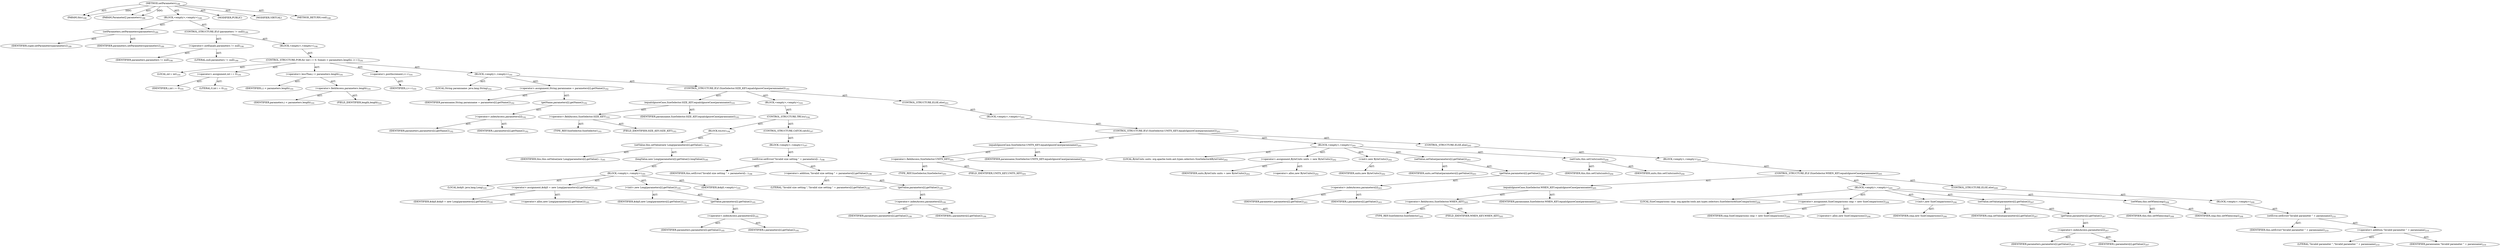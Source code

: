 digraph "setParameters" {  
"111669149701" [label = <(METHOD,setParameters)<SUB>188</SUB>> ]
"115964116994" [label = <(PARAM,this)<SUB>188</SUB>> ]
"115964117003" [label = <(PARAM,Parameter[] parameters)<SUB>188</SUB>> ]
"25769803802" [label = <(BLOCK,&lt;empty&gt;,&lt;empty&gt;)<SUB>188</SUB>> ]
"30064771167" [label = <(setParameters,setParameters(parameters))<SUB>189</SUB>> ]
"68719476802" [label = <(IDENTIFIER,super,setParameters(parameters))<SUB>189</SUB>> ]
"68719476803" [label = <(IDENTIFIER,parameters,setParameters(parameters))<SUB>189</SUB>> ]
"47244640277" [label = <(CONTROL_STRUCTURE,IF,if (parameters != null))<SUB>190</SUB>> ]
"30064771168" [label = <(&lt;operator&gt;.notEquals,parameters != null)<SUB>190</SUB>> ]
"68719476804" [label = <(IDENTIFIER,parameters,parameters != null)<SUB>190</SUB>> ]
"90194313257" [label = <(LITERAL,null,parameters != null)<SUB>190</SUB>> ]
"25769803803" [label = <(BLOCK,&lt;empty&gt;,&lt;empty&gt;)<SUB>190</SUB>> ]
"47244640278" [label = <(CONTROL_STRUCTURE,FOR,for (int i = 0; Some(i &lt; parameters.length); i++))<SUB>191</SUB>> ]
"94489280514" [label = <(LOCAL,int i: int)<SUB>191</SUB>> ]
"30064771169" [label = <(&lt;operator&gt;.assignment,int i = 0)<SUB>191</SUB>> ]
"68719476805" [label = <(IDENTIFIER,i,int i = 0)<SUB>191</SUB>> ]
"90194313258" [label = <(LITERAL,0,int i = 0)<SUB>191</SUB>> ]
"30064771170" [label = <(&lt;operator&gt;.lessThan,i &lt; parameters.length)<SUB>191</SUB>> ]
"68719476806" [label = <(IDENTIFIER,i,i &lt; parameters.length)<SUB>191</SUB>> ]
"30064771171" [label = <(&lt;operator&gt;.fieldAccess,parameters.length)<SUB>191</SUB>> ]
"68719476807" [label = <(IDENTIFIER,parameters,i &lt; parameters.length)<SUB>191</SUB>> ]
"55834574874" [label = <(FIELD_IDENTIFIER,length,length)<SUB>191</SUB>> ]
"30064771172" [label = <(&lt;operator&gt;.postIncrement,i++)<SUB>191</SUB>> ]
"68719476808" [label = <(IDENTIFIER,i,i++)<SUB>191</SUB>> ]
"25769803804" [label = <(BLOCK,&lt;empty&gt;,&lt;empty&gt;)<SUB>191</SUB>> ]
"94489280515" [label = <(LOCAL,String paramname: java.lang.String)<SUB>192</SUB>> ]
"30064771173" [label = <(&lt;operator&gt;.assignment,String paramname = parameters[i].getName())<SUB>192</SUB>> ]
"68719476809" [label = <(IDENTIFIER,paramname,String paramname = parameters[i].getName())<SUB>192</SUB>> ]
"30064771174" [label = <(getName,parameters[i].getName())<SUB>192</SUB>> ]
"30064771175" [label = <(&lt;operator&gt;.indexAccess,parameters[i])<SUB>192</SUB>> ]
"68719476810" [label = <(IDENTIFIER,parameters,parameters[i].getName())<SUB>192</SUB>> ]
"68719476811" [label = <(IDENTIFIER,i,parameters[i].getName())<SUB>192</SUB>> ]
"47244640279" [label = <(CONTROL_STRUCTURE,IF,if (SizeSelector.SIZE_KEY.equalsIgnoreCase(paramname)))<SUB>193</SUB>> ]
"30064771176" [label = <(equalsIgnoreCase,SizeSelector.SIZE_KEY.equalsIgnoreCase(paramname))<SUB>193</SUB>> ]
"30064771177" [label = <(&lt;operator&gt;.fieldAccess,SizeSelector.SIZE_KEY)<SUB>193</SUB>> ]
"180388626432" [label = <(TYPE_REF,SizeSelector,SizeSelector)<SUB>193</SUB>> ]
"55834574875" [label = <(FIELD_IDENTIFIER,SIZE_KEY,SIZE_KEY)<SUB>193</SUB>> ]
"68719476812" [label = <(IDENTIFIER,paramname,SizeSelector.SIZE_KEY.equalsIgnoreCase(paramname))<SUB>193</SUB>> ]
"25769803805" [label = <(BLOCK,&lt;empty&gt;,&lt;empty&gt;)<SUB>193</SUB>> ]
"47244640280" [label = <(CONTROL_STRUCTURE,TRY,try)<SUB>194</SUB>> ]
"25769803806" [label = <(BLOCK,try,try)<SUB>194</SUB>> ]
"30064771178" [label = <(setValue,this.setValue(new Long(parameters[i].getValue()...)<SUB>195</SUB>> ]
"68719476738" [label = <(IDENTIFIER,this,this.setValue(new Long(parameters[i].getValue()...)<SUB>195</SUB>> ]
"30064771179" [label = <(longValue,new Long(parameters[i].getValue()).longValue())<SUB>195</SUB>> ]
"25769803807" [label = <(BLOCK,&lt;empty&gt;,&lt;empty&gt;)<SUB>195</SUB>> ]
"94489280516" [label = <(LOCAL,$obj0: java.lang.Long)<SUB>195</SUB>> ]
"30064771180" [label = <(&lt;operator&gt;.assignment,$obj0 = new Long(parameters[i].getValue()))<SUB>195</SUB>> ]
"68719476813" [label = <(IDENTIFIER,$obj0,$obj0 = new Long(parameters[i].getValue()))<SUB>195</SUB>> ]
"30064771181" [label = <(&lt;operator&gt;.alloc,new Long(parameters[i].getValue()))<SUB>195</SUB>> ]
"30064771182" [label = <(&lt;init&gt;,new Long(parameters[i].getValue()))<SUB>195</SUB>> ]
"68719476814" [label = <(IDENTIFIER,$obj0,new Long(parameters[i].getValue()))<SUB>195</SUB>> ]
"30064771183" [label = <(getValue,parameters[i].getValue())<SUB>195</SUB>> ]
"30064771184" [label = <(&lt;operator&gt;.indexAccess,parameters[i])<SUB>195</SUB>> ]
"68719476815" [label = <(IDENTIFIER,parameters,parameters[i].getValue())<SUB>195</SUB>> ]
"68719476816" [label = <(IDENTIFIER,i,parameters[i].getValue())<SUB>195</SUB>> ]
"68719476817" [label = <(IDENTIFIER,$obj0,&lt;empty&gt;)<SUB>195</SUB>> ]
"47244640281" [label = <(CONTROL_STRUCTURE,CATCH,catch)<SUB>197</SUB>> ]
"25769803808" [label = <(BLOCK,&lt;empty&gt;,&lt;empty&gt;)<SUB>197</SUB>> ]
"30064771185" [label = <(setError,setError(&quot;Invalid size setting &quot; + parameters[i...)<SUB>198</SUB>> ]
"68719476739" [label = <(IDENTIFIER,this,setError(&quot;Invalid size setting &quot; + parameters[i...)<SUB>198</SUB>> ]
"30064771186" [label = <(&lt;operator&gt;.addition,&quot;Invalid size setting &quot; + parameters[i].getValue())<SUB>198</SUB>> ]
"90194313259" [label = <(LITERAL,&quot;Invalid size setting &quot;,&quot;Invalid size setting &quot; + parameters[i].getValue())<SUB>198</SUB>> ]
"30064771187" [label = <(getValue,parameters[i].getValue())<SUB>199</SUB>> ]
"30064771188" [label = <(&lt;operator&gt;.indexAccess,parameters[i])<SUB>199</SUB>> ]
"68719476818" [label = <(IDENTIFIER,parameters,parameters[i].getValue())<SUB>199</SUB>> ]
"68719476819" [label = <(IDENTIFIER,i,parameters[i].getValue())<SUB>199</SUB>> ]
"47244640282" [label = <(CONTROL_STRUCTURE,ELSE,else)<SUB>201</SUB>> ]
"25769803809" [label = <(BLOCK,&lt;empty&gt;,&lt;empty&gt;)<SUB>201</SUB>> ]
"47244640283" [label = <(CONTROL_STRUCTURE,IF,if (SizeSelector.UNITS_KEY.equalsIgnoreCase(paramname)))<SUB>201</SUB>> ]
"30064771189" [label = <(equalsIgnoreCase,SizeSelector.UNITS_KEY.equalsIgnoreCase(paramname))<SUB>201</SUB>> ]
"30064771190" [label = <(&lt;operator&gt;.fieldAccess,SizeSelector.UNITS_KEY)<SUB>201</SUB>> ]
"180388626433" [label = <(TYPE_REF,SizeSelector,SizeSelector)<SUB>201</SUB>> ]
"55834574876" [label = <(FIELD_IDENTIFIER,UNITS_KEY,UNITS_KEY)<SUB>201</SUB>> ]
"68719476820" [label = <(IDENTIFIER,paramname,SizeSelector.UNITS_KEY.equalsIgnoreCase(paramname))<SUB>201</SUB>> ]
"25769803810" [label = <(BLOCK,&lt;empty&gt;,&lt;empty&gt;)<SUB>201</SUB>> ]
"94489280517" [label = <(LOCAL,ByteUnits units: org.apache.tools.ant.types.selectors.SizeSelector$ByteUnits)<SUB>202</SUB>> ]
"30064771191" [label = <(&lt;operator&gt;.assignment,ByteUnits units = new ByteUnits())<SUB>202</SUB>> ]
"68719476821" [label = <(IDENTIFIER,units,ByteUnits units = new ByteUnits())<SUB>202</SUB>> ]
"30064771192" [label = <(&lt;operator&gt;.alloc,new ByteUnits())<SUB>202</SUB>> ]
"30064771193" [label = <(&lt;init&gt;,new ByteUnits())<SUB>202</SUB>> ]
"68719476822" [label = <(IDENTIFIER,units,new ByteUnits())<SUB>202</SUB>> ]
"30064771194" [label = <(setValue,setValue(parameters[i].getValue()))<SUB>203</SUB>> ]
"68719476823" [label = <(IDENTIFIER,units,setValue(parameters[i].getValue()))<SUB>203</SUB>> ]
"30064771195" [label = <(getValue,parameters[i].getValue())<SUB>203</SUB>> ]
"30064771196" [label = <(&lt;operator&gt;.indexAccess,parameters[i])<SUB>203</SUB>> ]
"68719476824" [label = <(IDENTIFIER,parameters,parameters[i].getValue())<SUB>203</SUB>> ]
"68719476825" [label = <(IDENTIFIER,i,parameters[i].getValue())<SUB>203</SUB>> ]
"30064771197" [label = <(setUnits,this.setUnits(units))<SUB>204</SUB>> ]
"68719476740" [label = <(IDENTIFIER,this,this.setUnits(units))<SUB>204</SUB>> ]
"68719476826" [label = <(IDENTIFIER,units,this.setUnits(units))<SUB>204</SUB>> ]
"47244640284" [label = <(CONTROL_STRUCTURE,ELSE,else)<SUB>205</SUB>> ]
"25769803811" [label = <(BLOCK,&lt;empty&gt;,&lt;empty&gt;)<SUB>205</SUB>> ]
"47244640285" [label = <(CONTROL_STRUCTURE,IF,if (SizeSelector.WHEN_KEY.equalsIgnoreCase(paramname)))<SUB>205</SUB>> ]
"30064771198" [label = <(equalsIgnoreCase,SizeSelector.WHEN_KEY.equalsIgnoreCase(paramname))<SUB>205</SUB>> ]
"30064771199" [label = <(&lt;operator&gt;.fieldAccess,SizeSelector.WHEN_KEY)<SUB>205</SUB>> ]
"180388626434" [label = <(TYPE_REF,SizeSelector,SizeSelector)<SUB>205</SUB>> ]
"55834574877" [label = <(FIELD_IDENTIFIER,WHEN_KEY,WHEN_KEY)<SUB>205</SUB>> ]
"68719476827" [label = <(IDENTIFIER,paramname,SizeSelector.WHEN_KEY.equalsIgnoreCase(paramname))<SUB>205</SUB>> ]
"25769803812" [label = <(BLOCK,&lt;empty&gt;,&lt;empty&gt;)<SUB>205</SUB>> ]
"94489280518" [label = <(LOCAL,SizeComparisons cmp: org.apache.tools.ant.types.selectors.SizeSelector$SizeComparisons)<SUB>206</SUB>> ]
"30064771200" [label = <(&lt;operator&gt;.assignment,SizeComparisons cmp = new SizeComparisons())<SUB>206</SUB>> ]
"68719476828" [label = <(IDENTIFIER,cmp,SizeComparisons cmp = new SizeComparisons())<SUB>206</SUB>> ]
"30064771201" [label = <(&lt;operator&gt;.alloc,new SizeComparisons())<SUB>206</SUB>> ]
"30064771202" [label = <(&lt;init&gt;,new SizeComparisons())<SUB>206</SUB>> ]
"68719476829" [label = <(IDENTIFIER,cmp,new SizeComparisons())<SUB>206</SUB>> ]
"30064771203" [label = <(setValue,setValue(parameters[i].getValue()))<SUB>207</SUB>> ]
"68719476830" [label = <(IDENTIFIER,cmp,setValue(parameters[i].getValue()))<SUB>207</SUB>> ]
"30064771204" [label = <(getValue,parameters[i].getValue())<SUB>207</SUB>> ]
"30064771205" [label = <(&lt;operator&gt;.indexAccess,parameters[i])<SUB>207</SUB>> ]
"68719476831" [label = <(IDENTIFIER,parameters,parameters[i].getValue())<SUB>207</SUB>> ]
"68719476832" [label = <(IDENTIFIER,i,parameters[i].getValue())<SUB>207</SUB>> ]
"30064771206" [label = <(setWhen,this.setWhen(cmp))<SUB>208</SUB>> ]
"68719476741" [label = <(IDENTIFIER,this,this.setWhen(cmp))<SUB>208</SUB>> ]
"68719476833" [label = <(IDENTIFIER,cmp,this.setWhen(cmp))<SUB>208</SUB>> ]
"47244640286" [label = <(CONTROL_STRUCTURE,ELSE,else)<SUB>209</SUB>> ]
"25769803813" [label = <(BLOCK,&lt;empty&gt;,&lt;empty&gt;)<SUB>209</SUB>> ]
"30064771207" [label = <(setError,setError(&quot;Invalid parameter &quot; + paramname))<SUB>210</SUB>> ]
"68719476742" [label = <(IDENTIFIER,this,setError(&quot;Invalid parameter &quot; + paramname))<SUB>210</SUB>> ]
"30064771208" [label = <(&lt;operator&gt;.addition,&quot;Invalid parameter &quot; + paramname)<SUB>210</SUB>> ]
"90194313260" [label = <(LITERAL,&quot;Invalid parameter &quot;,&quot;Invalid parameter &quot; + paramname)<SUB>210</SUB>> ]
"68719476834" [label = <(IDENTIFIER,paramname,&quot;Invalid parameter &quot; + paramname)<SUB>210</SUB>> ]
"133143986196" [label = <(MODIFIER,PUBLIC)> ]
"133143986197" [label = <(MODIFIER,VIRTUAL)> ]
"128849018885" [label = <(METHOD_RETURN,void)<SUB>188</SUB>> ]
  "111669149701" -> "115964116994"  [ label = "AST: "] 
  "111669149701" -> "115964117003"  [ label = "AST: "] 
  "111669149701" -> "25769803802"  [ label = "AST: "] 
  "111669149701" -> "133143986196"  [ label = "AST: "] 
  "111669149701" -> "133143986197"  [ label = "AST: "] 
  "111669149701" -> "128849018885"  [ label = "AST: "] 
  "25769803802" -> "30064771167"  [ label = "AST: "] 
  "25769803802" -> "47244640277"  [ label = "AST: "] 
  "30064771167" -> "68719476802"  [ label = "AST: "] 
  "30064771167" -> "68719476803"  [ label = "AST: "] 
  "47244640277" -> "30064771168"  [ label = "AST: "] 
  "47244640277" -> "25769803803"  [ label = "AST: "] 
  "30064771168" -> "68719476804"  [ label = "AST: "] 
  "30064771168" -> "90194313257"  [ label = "AST: "] 
  "25769803803" -> "47244640278"  [ label = "AST: "] 
  "47244640278" -> "94489280514"  [ label = "AST: "] 
  "47244640278" -> "30064771169"  [ label = "AST: "] 
  "47244640278" -> "30064771170"  [ label = "AST: "] 
  "47244640278" -> "30064771172"  [ label = "AST: "] 
  "47244640278" -> "25769803804"  [ label = "AST: "] 
  "30064771169" -> "68719476805"  [ label = "AST: "] 
  "30064771169" -> "90194313258"  [ label = "AST: "] 
  "30064771170" -> "68719476806"  [ label = "AST: "] 
  "30064771170" -> "30064771171"  [ label = "AST: "] 
  "30064771171" -> "68719476807"  [ label = "AST: "] 
  "30064771171" -> "55834574874"  [ label = "AST: "] 
  "30064771172" -> "68719476808"  [ label = "AST: "] 
  "25769803804" -> "94489280515"  [ label = "AST: "] 
  "25769803804" -> "30064771173"  [ label = "AST: "] 
  "25769803804" -> "47244640279"  [ label = "AST: "] 
  "30064771173" -> "68719476809"  [ label = "AST: "] 
  "30064771173" -> "30064771174"  [ label = "AST: "] 
  "30064771174" -> "30064771175"  [ label = "AST: "] 
  "30064771175" -> "68719476810"  [ label = "AST: "] 
  "30064771175" -> "68719476811"  [ label = "AST: "] 
  "47244640279" -> "30064771176"  [ label = "AST: "] 
  "47244640279" -> "25769803805"  [ label = "AST: "] 
  "47244640279" -> "47244640282"  [ label = "AST: "] 
  "30064771176" -> "30064771177"  [ label = "AST: "] 
  "30064771176" -> "68719476812"  [ label = "AST: "] 
  "30064771177" -> "180388626432"  [ label = "AST: "] 
  "30064771177" -> "55834574875"  [ label = "AST: "] 
  "25769803805" -> "47244640280"  [ label = "AST: "] 
  "47244640280" -> "25769803806"  [ label = "AST: "] 
  "47244640280" -> "47244640281"  [ label = "AST: "] 
  "25769803806" -> "30064771178"  [ label = "AST: "] 
  "30064771178" -> "68719476738"  [ label = "AST: "] 
  "30064771178" -> "30064771179"  [ label = "AST: "] 
  "30064771179" -> "25769803807"  [ label = "AST: "] 
  "25769803807" -> "94489280516"  [ label = "AST: "] 
  "25769803807" -> "30064771180"  [ label = "AST: "] 
  "25769803807" -> "30064771182"  [ label = "AST: "] 
  "25769803807" -> "68719476817"  [ label = "AST: "] 
  "30064771180" -> "68719476813"  [ label = "AST: "] 
  "30064771180" -> "30064771181"  [ label = "AST: "] 
  "30064771182" -> "68719476814"  [ label = "AST: "] 
  "30064771182" -> "30064771183"  [ label = "AST: "] 
  "30064771183" -> "30064771184"  [ label = "AST: "] 
  "30064771184" -> "68719476815"  [ label = "AST: "] 
  "30064771184" -> "68719476816"  [ label = "AST: "] 
  "47244640281" -> "25769803808"  [ label = "AST: "] 
  "25769803808" -> "30064771185"  [ label = "AST: "] 
  "30064771185" -> "68719476739"  [ label = "AST: "] 
  "30064771185" -> "30064771186"  [ label = "AST: "] 
  "30064771186" -> "90194313259"  [ label = "AST: "] 
  "30064771186" -> "30064771187"  [ label = "AST: "] 
  "30064771187" -> "30064771188"  [ label = "AST: "] 
  "30064771188" -> "68719476818"  [ label = "AST: "] 
  "30064771188" -> "68719476819"  [ label = "AST: "] 
  "47244640282" -> "25769803809"  [ label = "AST: "] 
  "25769803809" -> "47244640283"  [ label = "AST: "] 
  "47244640283" -> "30064771189"  [ label = "AST: "] 
  "47244640283" -> "25769803810"  [ label = "AST: "] 
  "47244640283" -> "47244640284"  [ label = "AST: "] 
  "30064771189" -> "30064771190"  [ label = "AST: "] 
  "30064771189" -> "68719476820"  [ label = "AST: "] 
  "30064771190" -> "180388626433"  [ label = "AST: "] 
  "30064771190" -> "55834574876"  [ label = "AST: "] 
  "25769803810" -> "94489280517"  [ label = "AST: "] 
  "25769803810" -> "30064771191"  [ label = "AST: "] 
  "25769803810" -> "30064771193"  [ label = "AST: "] 
  "25769803810" -> "30064771194"  [ label = "AST: "] 
  "25769803810" -> "30064771197"  [ label = "AST: "] 
  "30064771191" -> "68719476821"  [ label = "AST: "] 
  "30064771191" -> "30064771192"  [ label = "AST: "] 
  "30064771193" -> "68719476822"  [ label = "AST: "] 
  "30064771194" -> "68719476823"  [ label = "AST: "] 
  "30064771194" -> "30064771195"  [ label = "AST: "] 
  "30064771195" -> "30064771196"  [ label = "AST: "] 
  "30064771196" -> "68719476824"  [ label = "AST: "] 
  "30064771196" -> "68719476825"  [ label = "AST: "] 
  "30064771197" -> "68719476740"  [ label = "AST: "] 
  "30064771197" -> "68719476826"  [ label = "AST: "] 
  "47244640284" -> "25769803811"  [ label = "AST: "] 
  "25769803811" -> "47244640285"  [ label = "AST: "] 
  "47244640285" -> "30064771198"  [ label = "AST: "] 
  "47244640285" -> "25769803812"  [ label = "AST: "] 
  "47244640285" -> "47244640286"  [ label = "AST: "] 
  "30064771198" -> "30064771199"  [ label = "AST: "] 
  "30064771198" -> "68719476827"  [ label = "AST: "] 
  "30064771199" -> "180388626434"  [ label = "AST: "] 
  "30064771199" -> "55834574877"  [ label = "AST: "] 
  "25769803812" -> "94489280518"  [ label = "AST: "] 
  "25769803812" -> "30064771200"  [ label = "AST: "] 
  "25769803812" -> "30064771202"  [ label = "AST: "] 
  "25769803812" -> "30064771203"  [ label = "AST: "] 
  "25769803812" -> "30064771206"  [ label = "AST: "] 
  "30064771200" -> "68719476828"  [ label = "AST: "] 
  "30064771200" -> "30064771201"  [ label = "AST: "] 
  "30064771202" -> "68719476829"  [ label = "AST: "] 
  "30064771203" -> "68719476830"  [ label = "AST: "] 
  "30064771203" -> "30064771204"  [ label = "AST: "] 
  "30064771204" -> "30064771205"  [ label = "AST: "] 
  "30064771205" -> "68719476831"  [ label = "AST: "] 
  "30064771205" -> "68719476832"  [ label = "AST: "] 
  "30064771206" -> "68719476741"  [ label = "AST: "] 
  "30064771206" -> "68719476833"  [ label = "AST: "] 
  "47244640286" -> "25769803813"  [ label = "AST: "] 
  "25769803813" -> "30064771207"  [ label = "AST: "] 
  "30064771207" -> "68719476742"  [ label = "AST: "] 
  "30064771207" -> "30064771208"  [ label = "AST: "] 
  "30064771208" -> "90194313260"  [ label = "AST: "] 
  "30064771208" -> "68719476834"  [ label = "AST: "] 
  "111669149701" -> "115964116994"  [ label = "DDG: "] 
  "111669149701" -> "115964117003"  [ label = "DDG: "] 
}
